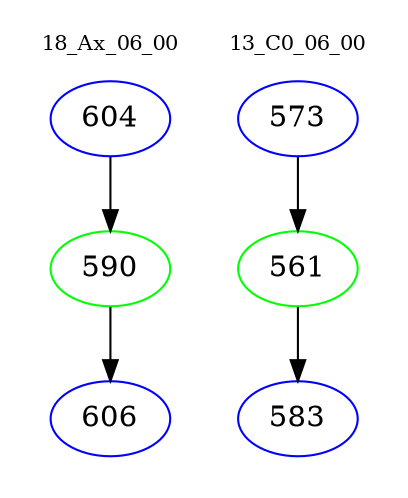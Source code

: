 digraph{
subgraph cluster_0 {
color = white
label = "18_Ax_06_00";
fontsize=10;
T0_604 [label="604", color="blue"]
T0_604 -> T0_590 [color="black"]
T0_590 [label="590", color="green"]
T0_590 -> T0_606 [color="black"]
T0_606 [label="606", color="blue"]
}
subgraph cluster_1 {
color = white
label = "13_C0_06_00";
fontsize=10;
T1_573 [label="573", color="blue"]
T1_573 -> T1_561 [color="black"]
T1_561 [label="561", color="green"]
T1_561 -> T1_583 [color="black"]
T1_583 [label="583", color="blue"]
}
}
